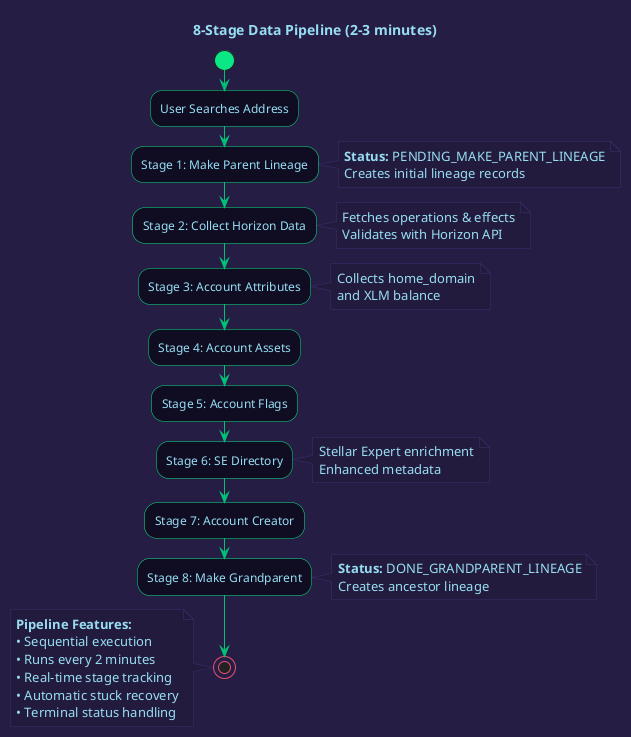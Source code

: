 @startuml Data Pipeline

skinparam backgroundColor #261D45
skinparam activity {
    BackgroundColor #100D23
    BorderColor #0BE784
    FontColor #96DDF2
}
skinparam activityArrowColor #01C176
skinparam activityStartColor #0BE784
skinparam activityStopColor #E5526F
skinparam defaultFontColor #96DDF2
skinparam note {
  BackgroundColor #231B3D
  BorderColor #3f2c70
  FontColor #96DDF2
}

title 8-Stage Data Pipeline (2-3 minutes)

start

:User Searches Address;

:Stage 1: Make Parent Lineage;
note right #231B3D
  **Status:** PENDING_MAKE_PARENT_LINEAGE
  Creates initial lineage records
end note

:Stage 2: Collect Horizon Data;
note right #231B3D
  Fetches operations & effects
  Validates with Horizon API
end note

:Stage 3: Account Attributes;
note right #231B3D
  Collects home_domain
  and XLM balance
end note

:Stage 4: Account Assets;

:Stage 5: Account Flags;

:Stage 6: SE Directory;
note right #231B3D
  Stellar Expert enrichment
  Enhanced metadata
end note

:Stage 7: Account Creator;

:Stage 8: Make Grandparent;
note right #231B3D
  **Status:** DONE_GRANDPARENT_LINEAGE
  Creates ancestor lineage
end note

stop

note left #231B3D
  **Pipeline Features:**
  • Sequential execution
  • Runs every 2 minutes
  • Real-time stage tracking
  • Automatic stuck recovery
  • Terminal status handling
end note

@enduml
